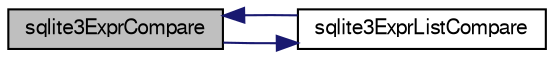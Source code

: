 digraph "sqlite3ExprCompare"
{
  edge [fontname="FreeSans",fontsize="10",labelfontname="FreeSans",labelfontsize="10"];
  node [fontname="FreeSans",fontsize="10",shape=record];
  rankdir="LR";
  Node528385 [label="sqlite3ExprCompare",height=0.2,width=0.4,color="black", fillcolor="grey75", style="filled", fontcolor="black"];
  Node528385 -> Node528386 [color="midnightblue",fontsize="10",style="solid",fontname="FreeSans"];
  Node528386 [label="sqlite3ExprListCompare",height=0.2,width=0.4,color="black", fillcolor="white", style="filled",URL="$sqlite3_8c.html#a2ec8c2311e6547386e5f60e251ebabc7"];
  Node528386 -> Node528385 [color="midnightblue",fontsize="10",style="solid",fontname="FreeSans"];
}

